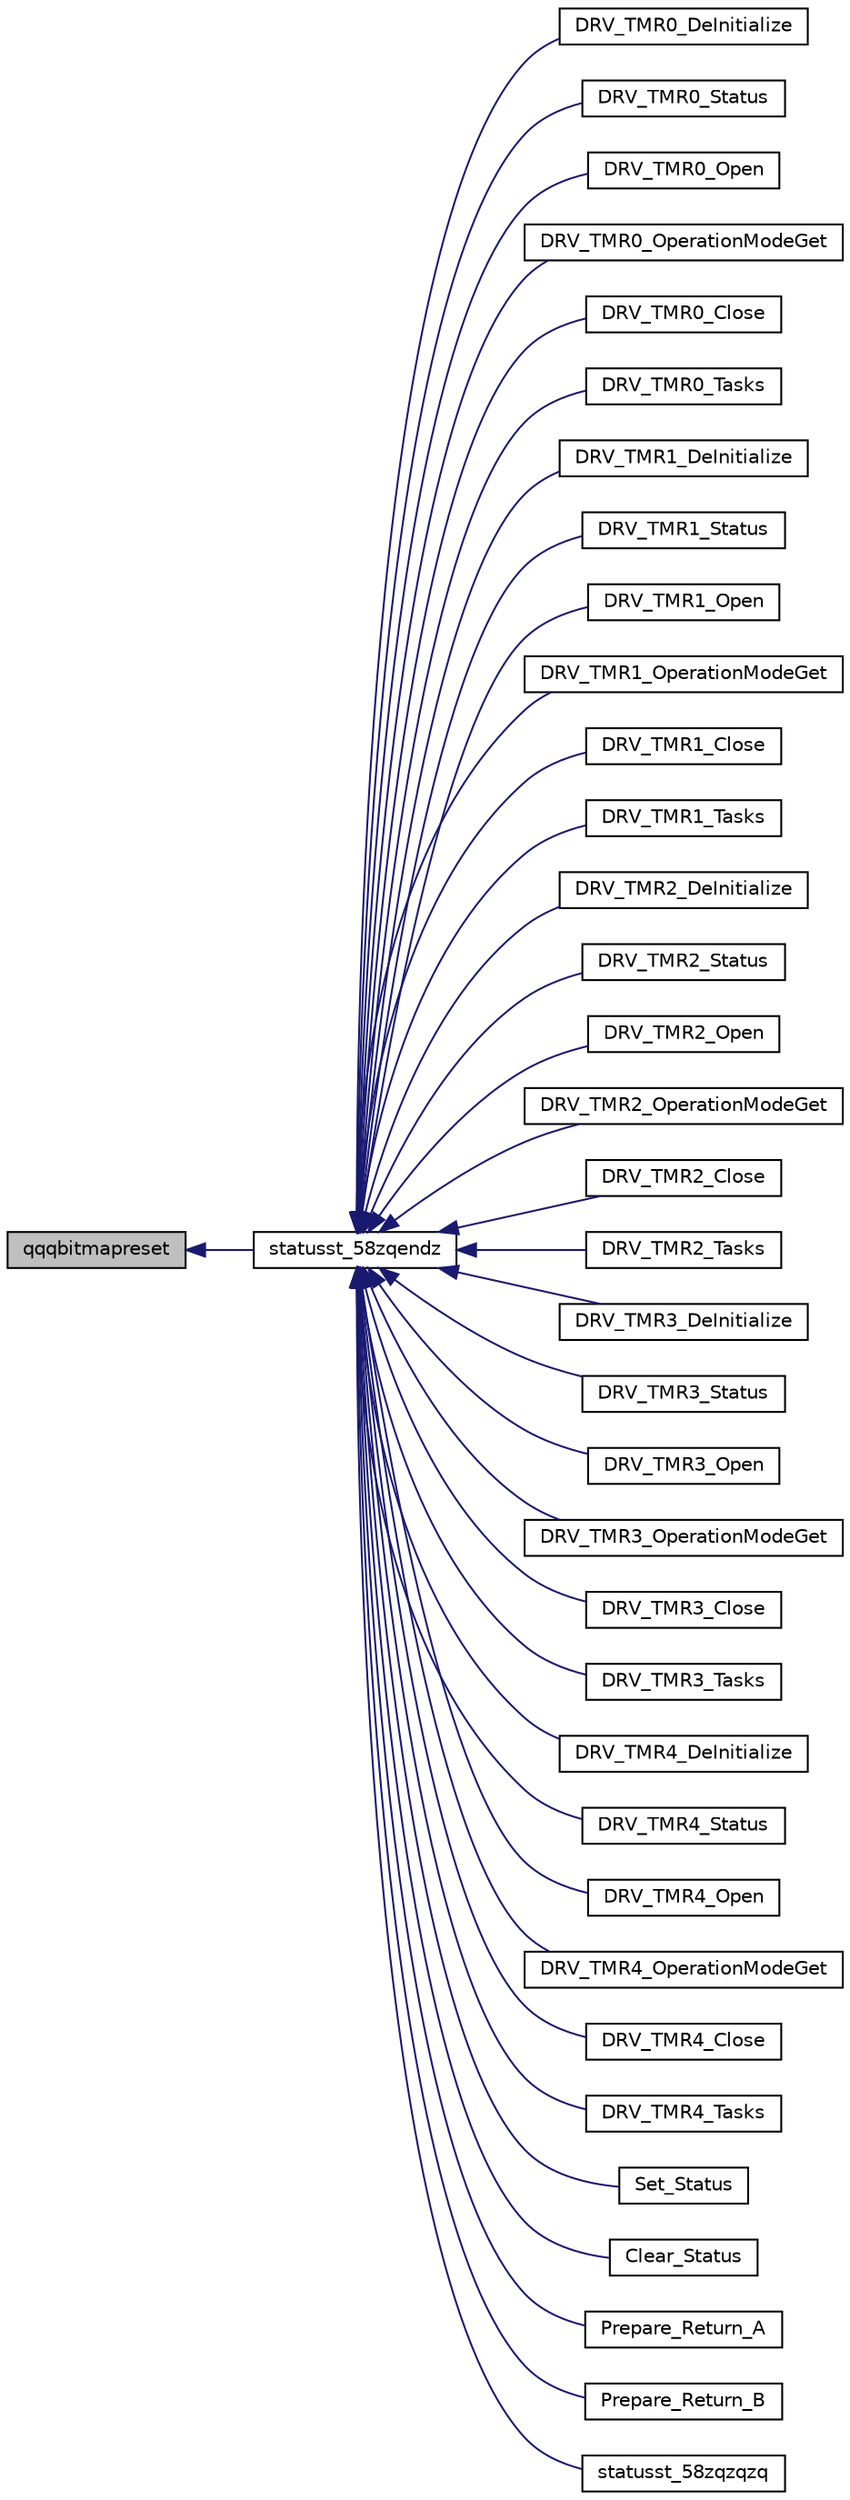 digraph "qqqbitmapreset"
{
  edge [fontname="Helvetica",fontsize="10",labelfontname="Helvetica",labelfontsize="10"];
  node [fontname="Helvetica",fontsize="10",shape=record];
  rankdir="LR";
  Node1633 [label="qqqbitmapreset",height=0.2,width=0.4,color="black", fillcolor="grey75", style="filled", fontcolor="black"];
  Node1633 -> Node1634 [dir="back",color="midnightblue",fontsize="10",style="solid",fontname="Helvetica"];
  Node1634 [label="statusst_58zqendz",height=0.2,width=0.4,color="black", fillcolor="white", style="filled",URL="$inszt__statusst_8c.html#ae71c261c91d88b34ca3749d86c15c4f9"];
  Node1634 -> Node1635 [dir="back",color="midnightblue",fontsize="10",style="solid",fontname="Helvetica"];
  Node1635 [label="DRV_TMR0_DeInitialize",height=0.2,width=0.4,color="black", fillcolor="white", style="filled",URL="$inszt__statusst_8c.html#ac35e22ce2277246569aa15a0142f42de"];
  Node1634 -> Node1636 [dir="back",color="midnightblue",fontsize="10",style="solid",fontname="Helvetica"];
  Node1636 [label="DRV_TMR0_Status",height=0.2,width=0.4,color="black", fillcolor="white", style="filled",URL="$inszt__statusst_8c.html#aa0b45abb3787c0b80fba63077983fda6"];
  Node1634 -> Node1637 [dir="back",color="midnightblue",fontsize="10",style="solid",fontname="Helvetica"];
  Node1637 [label="DRV_TMR0_Open",height=0.2,width=0.4,color="black", fillcolor="white", style="filled",URL="$inszt__statusst_8c.html#a6185be0b1acc5308100e9c168c6d9882"];
  Node1634 -> Node1638 [dir="back",color="midnightblue",fontsize="10",style="solid",fontname="Helvetica"];
  Node1638 [label="DRV_TMR0_OperationModeGet",height=0.2,width=0.4,color="black", fillcolor="white", style="filled",URL="$inszt__statusst_8c.html#a75154e72363837310412c5f0f77ca99b"];
  Node1634 -> Node1639 [dir="back",color="midnightblue",fontsize="10",style="solid",fontname="Helvetica"];
  Node1639 [label="DRV_TMR0_Close",height=0.2,width=0.4,color="black", fillcolor="white", style="filled",URL="$inszt__statusst_8c.html#a32eae35a1e64a44969e70c746ec9cdc2"];
  Node1634 -> Node1640 [dir="back",color="midnightblue",fontsize="10",style="solid",fontname="Helvetica"];
  Node1640 [label="DRV_TMR0_Tasks",height=0.2,width=0.4,color="black", fillcolor="white", style="filled",URL="$inszt__statusst_8c.html#a074ed24077060483c762988f726d23e9"];
  Node1634 -> Node1641 [dir="back",color="midnightblue",fontsize="10",style="solid",fontname="Helvetica"];
  Node1641 [label="DRV_TMR1_DeInitialize",height=0.2,width=0.4,color="black", fillcolor="white", style="filled",URL="$inszt__statusst_8c.html#abf7739f5097a1ceff5268ea070a35c9e"];
  Node1634 -> Node1642 [dir="back",color="midnightblue",fontsize="10",style="solid",fontname="Helvetica"];
  Node1642 [label="DRV_TMR1_Status",height=0.2,width=0.4,color="black", fillcolor="white", style="filled",URL="$inszt__statusst_8c.html#af0b509a65d0cc40830845f905e72f383"];
  Node1634 -> Node1643 [dir="back",color="midnightblue",fontsize="10",style="solid",fontname="Helvetica"];
  Node1643 [label="DRV_TMR1_Open",height=0.2,width=0.4,color="black", fillcolor="white", style="filled",URL="$inszt__statusst_8c.html#ac23662f1a2e62aff3d8576b4fb403b5e"];
  Node1634 -> Node1644 [dir="back",color="midnightblue",fontsize="10",style="solid",fontname="Helvetica"];
  Node1644 [label="DRV_TMR1_OperationModeGet",height=0.2,width=0.4,color="black", fillcolor="white", style="filled",URL="$inszt__statusst_8c.html#a2ddcb52c248a14db2f5d3cc2b8396b4d"];
  Node1634 -> Node1645 [dir="back",color="midnightblue",fontsize="10",style="solid",fontname="Helvetica"];
  Node1645 [label="DRV_TMR1_Close",height=0.2,width=0.4,color="black", fillcolor="white", style="filled",URL="$inszt__statusst_8c.html#a6a5cde4bb2a1f040394eff6085aa1d59"];
  Node1634 -> Node1646 [dir="back",color="midnightblue",fontsize="10",style="solid",fontname="Helvetica"];
  Node1646 [label="DRV_TMR1_Tasks",height=0.2,width=0.4,color="black", fillcolor="white", style="filled",URL="$inszt__statusst_8c.html#a0c01e1083b80ad88b2bc0fae758b1f0e"];
  Node1634 -> Node1647 [dir="back",color="midnightblue",fontsize="10",style="solid",fontname="Helvetica"];
  Node1647 [label="DRV_TMR2_DeInitialize",height=0.2,width=0.4,color="black", fillcolor="white", style="filled",URL="$inszt__statusst_8c.html#a0aa800750e31f5d3aea0afcd7faa41fe"];
  Node1634 -> Node1648 [dir="back",color="midnightblue",fontsize="10",style="solid",fontname="Helvetica"];
  Node1648 [label="DRV_TMR2_Status",height=0.2,width=0.4,color="black", fillcolor="white", style="filled",URL="$inszt__statusst_8c.html#ab66021f387d5cbb3e7ab20b7718aa773"];
  Node1634 -> Node1649 [dir="back",color="midnightblue",fontsize="10",style="solid",fontname="Helvetica"];
  Node1649 [label="DRV_TMR2_Open",height=0.2,width=0.4,color="black", fillcolor="white", style="filled",URL="$inszt__statusst_8c.html#ae3ec2e7d926f1dfcf4d5b4ec3f4452b1"];
  Node1634 -> Node1650 [dir="back",color="midnightblue",fontsize="10",style="solid",fontname="Helvetica"];
  Node1650 [label="DRV_TMR2_OperationModeGet",height=0.2,width=0.4,color="black", fillcolor="white", style="filled",URL="$inszt__statusst_8c.html#aaec612bc5ca6823e226aa9e168f0f7e4"];
  Node1634 -> Node1651 [dir="back",color="midnightblue",fontsize="10",style="solid",fontname="Helvetica"];
  Node1651 [label="DRV_TMR2_Close",height=0.2,width=0.4,color="black", fillcolor="white", style="filled",URL="$inszt__statusst_8c.html#a5ad44e5f36f8a566c396331e7c08c15d"];
  Node1634 -> Node1652 [dir="back",color="midnightblue",fontsize="10",style="solid",fontname="Helvetica"];
  Node1652 [label="DRV_TMR2_Tasks",height=0.2,width=0.4,color="black", fillcolor="white", style="filled",URL="$inszt__statusst_8c.html#a4cae103296c260a0cacd0bfbb02abec6"];
  Node1634 -> Node1653 [dir="back",color="midnightblue",fontsize="10",style="solid",fontname="Helvetica"];
  Node1653 [label="DRV_TMR3_DeInitialize",height=0.2,width=0.4,color="black", fillcolor="white", style="filled",URL="$inszt__statusst_8c.html#a51119949a1b0dc2ade9d15cd3eef3cf9"];
  Node1634 -> Node1654 [dir="back",color="midnightblue",fontsize="10",style="solid",fontname="Helvetica"];
  Node1654 [label="DRV_TMR3_Status",height=0.2,width=0.4,color="black", fillcolor="white", style="filled",URL="$inszt__statusst_8c.html#ab337820f2261ee63bfbdbe91f999de92"];
  Node1634 -> Node1655 [dir="back",color="midnightblue",fontsize="10",style="solid",fontname="Helvetica"];
  Node1655 [label="DRV_TMR3_Open",height=0.2,width=0.4,color="black", fillcolor="white", style="filled",URL="$inszt__statusst_8c.html#a14def85d2721c6fe7a0f52e5da985745"];
  Node1634 -> Node1656 [dir="back",color="midnightblue",fontsize="10",style="solid",fontname="Helvetica"];
  Node1656 [label="DRV_TMR3_OperationModeGet",height=0.2,width=0.4,color="black", fillcolor="white", style="filled",URL="$inszt__statusst_8c.html#aba3d374b5742c8fed77fb9c5125906e8"];
  Node1634 -> Node1657 [dir="back",color="midnightblue",fontsize="10",style="solid",fontname="Helvetica"];
  Node1657 [label="DRV_TMR3_Close",height=0.2,width=0.4,color="black", fillcolor="white", style="filled",URL="$inszt__statusst_8c.html#a5dd9fa4b5c96ae83f17ed22952b3526b"];
  Node1634 -> Node1658 [dir="back",color="midnightblue",fontsize="10",style="solid",fontname="Helvetica"];
  Node1658 [label="DRV_TMR3_Tasks",height=0.2,width=0.4,color="black", fillcolor="white", style="filled",URL="$inszt__statusst_8c.html#ac4622292b2dab66f9b5ae9778db08478"];
  Node1634 -> Node1659 [dir="back",color="midnightblue",fontsize="10",style="solid",fontname="Helvetica"];
  Node1659 [label="DRV_TMR4_DeInitialize",height=0.2,width=0.4,color="black", fillcolor="white", style="filled",URL="$inszt__statusst_8c.html#a24315793d9553d184024aea496534bc5"];
  Node1634 -> Node1660 [dir="back",color="midnightblue",fontsize="10",style="solid",fontname="Helvetica"];
  Node1660 [label="DRV_TMR4_Status",height=0.2,width=0.4,color="black", fillcolor="white", style="filled",URL="$inszt__statusst_8c.html#aeb55a9257642cf221bcb641b25033668"];
  Node1634 -> Node1661 [dir="back",color="midnightblue",fontsize="10",style="solid",fontname="Helvetica"];
  Node1661 [label="DRV_TMR4_Open",height=0.2,width=0.4,color="black", fillcolor="white", style="filled",URL="$inszt__statusst_8c.html#a6e2c39c5a9d8b23859be0e673b43b1b9"];
  Node1634 -> Node1662 [dir="back",color="midnightblue",fontsize="10",style="solid",fontname="Helvetica"];
  Node1662 [label="DRV_TMR4_OperationModeGet",height=0.2,width=0.4,color="black", fillcolor="white", style="filled",URL="$inszt__statusst_8c.html#ad47780c4b3a36ef4f64841b0106a751d"];
  Node1634 -> Node1663 [dir="back",color="midnightblue",fontsize="10",style="solid",fontname="Helvetica"];
  Node1663 [label="DRV_TMR4_Close",height=0.2,width=0.4,color="black", fillcolor="white", style="filled",URL="$inszt__statusst_8c.html#abca98245dd4f6348cc96c19911fa2f7f"];
  Node1634 -> Node1664 [dir="back",color="midnightblue",fontsize="10",style="solid",fontname="Helvetica"];
  Node1664 [label="DRV_TMR4_Tasks",height=0.2,width=0.4,color="black", fillcolor="white", style="filled",URL="$inszt__statusst_8c.html#a97a4bb302673812056f8ad54ea70b59e"];
  Node1634 -> Node1665 [dir="back",color="midnightblue",fontsize="10",style="solid",fontname="Helvetica"];
  Node1665 [label="Set_Status",height=0.2,width=0.4,color="black", fillcolor="white", style="filled",URL="$statusst_8h.html#a0fed74420f2d99f6d100fd94494b38f6"];
  Node1634 -> Node1666 [dir="back",color="midnightblue",fontsize="10",style="solid",fontname="Helvetica"];
  Node1666 [label="Clear_Status",height=0.2,width=0.4,color="black", fillcolor="white", style="filled",URL="$statusst_8h.html#a3a9ea2a910b701830e828a9e6d53b636"];
  Node1634 -> Node1667 [dir="back",color="midnightblue",fontsize="10",style="solid",fontname="Helvetica"];
  Node1667 [label="Prepare_Return_A",height=0.2,width=0.4,color="black", fillcolor="white", style="filled",URL="$statusst_8h.html#a0e9c19489da0b2f35029d786831aba98"];
  Node1634 -> Node1668 [dir="back",color="midnightblue",fontsize="10",style="solid",fontname="Helvetica"];
  Node1668 [label="Prepare_Return_B",height=0.2,width=0.4,color="black", fillcolor="white", style="filled",URL="$statusst_8h.html#ab840ab8e52cac36008d83ff62f7124ca"];
  Node1634 -> Node1669 [dir="back",color="midnightblue",fontsize="10",style="solid",fontname="Helvetica"];
  Node1669 [label="statusst_58zqzqzq",height=0.2,width=0.4,color="black", fillcolor="white", style="filled",URL="$inszt__statusst_8c.html#ad7bcc43f16eaecd0736274e03fedd036"];
}
